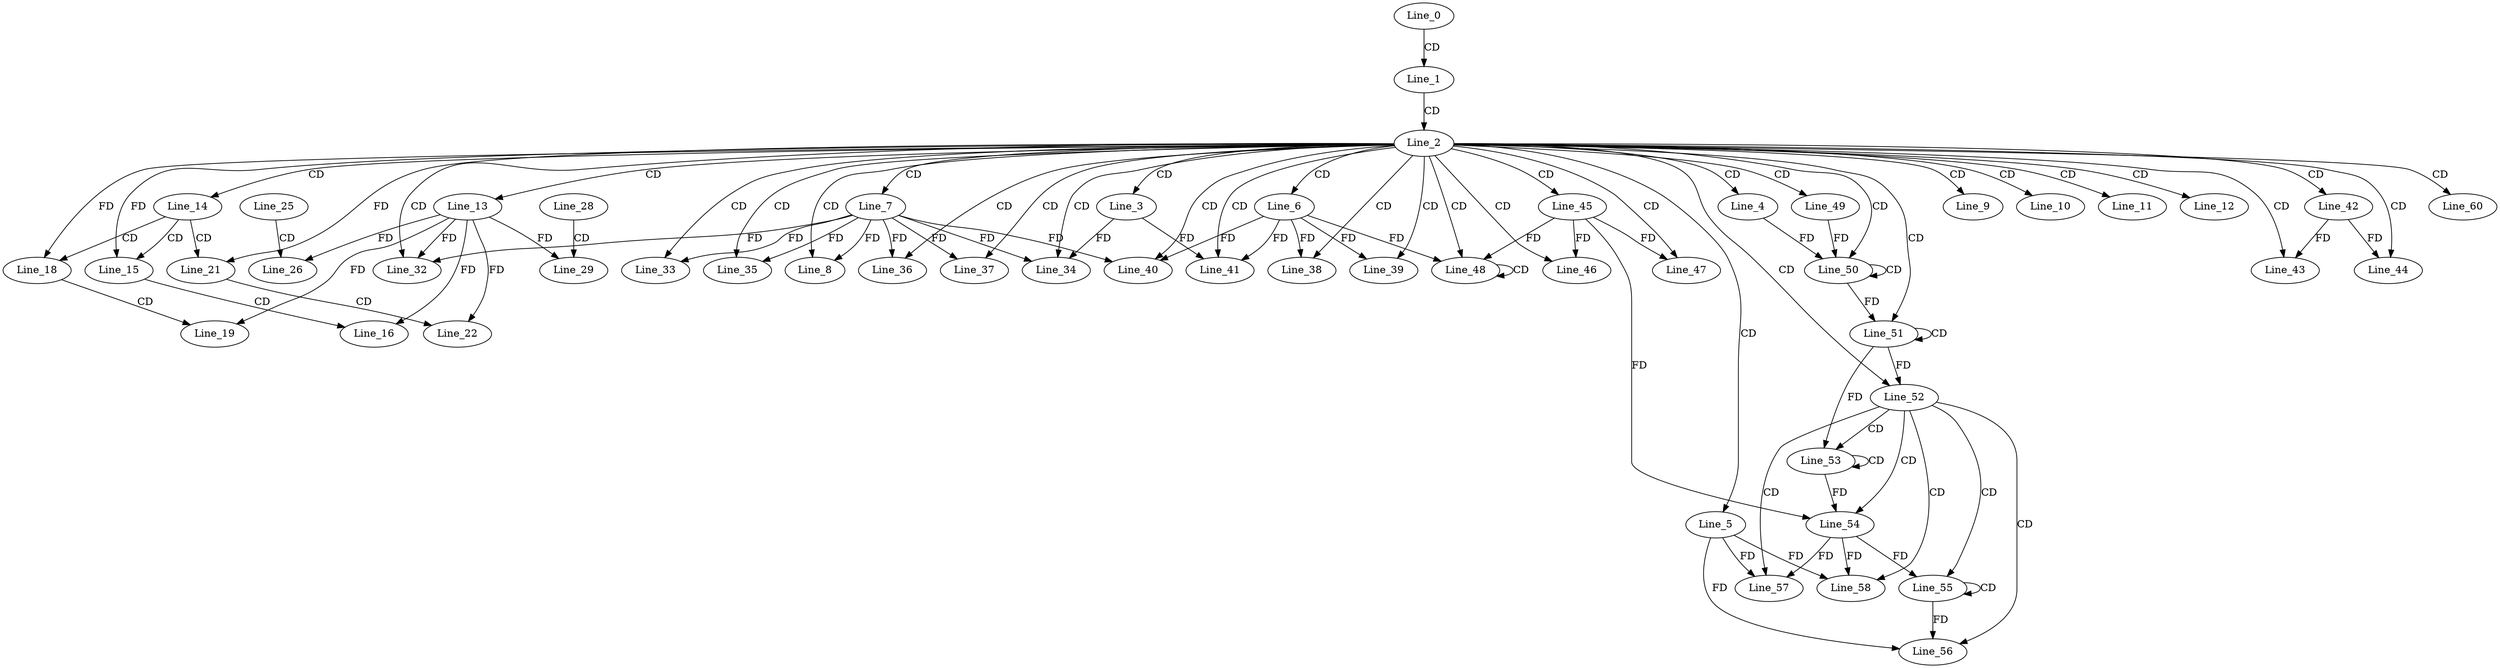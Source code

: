 digraph G {
  Line_0;
  Line_1;
  Line_2;
  Line_3;
  Line_4;
  Line_5;
  Line_6;
  Line_7;
  Line_8;
  Line_9;
  Line_10;
  Line_11;
  Line_12;
  Line_13;
  Line_14;
  Line_15;
  Line_16;
  Line_18;
  Line_19;
  Line_21;
  Line_22;
  Line_25;
  Line_26;
  Line_28;
  Line_29;
  Line_32;
  Line_33;
  Line_34;
  Line_35;
  Line_36;
  Line_37;
  Line_38;
  Line_39;
  Line_40;
  Line_41;
  Line_42;
  Line_43;
  Line_44;
  Line_45;
  Line_46;
  Line_47;
  Line_48;
  Line_48;
  Line_48;
  Line_49;
  Line_50;
  Line_50;
  Line_51;
  Line_51;
  Line_52;
  Line_53;
  Line_53;
  Line_53;
  Line_54;
  Line_54;
  Line_55;
  Line_55;
  Line_56;
  Line_57;
  Line_57;
  Line_58;
  Line_58;
  Line_60;
  Line_0 -> Line_1 [ label="CD" ];
  Line_1 -> Line_2 [ label="CD" ];
  Line_2 -> Line_3 [ label="CD" ];
  Line_2 -> Line_4 [ label="CD" ];
  Line_2 -> Line_5 [ label="CD" ];
  Line_2 -> Line_6 [ label="CD" ];
  Line_2 -> Line_7 [ label="CD" ];
  Line_2 -> Line_8 [ label="CD" ];
  Line_7 -> Line_8 [ label="FD" ];
  Line_2 -> Line_9 [ label="CD" ];
  Line_2 -> Line_10 [ label="CD" ];
  Line_2 -> Line_11 [ label="CD" ];
  Line_2 -> Line_12 [ label="CD" ];
  Line_2 -> Line_13 [ label="CD" ];
  Line_2 -> Line_14 [ label="CD" ];
  Line_14 -> Line_15 [ label="CD" ];
  Line_2 -> Line_15 [ label="FD" ];
  Line_15 -> Line_16 [ label="CD" ];
  Line_13 -> Line_16 [ label="FD" ];
  Line_14 -> Line_18 [ label="CD" ];
  Line_2 -> Line_18 [ label="FD" ];
  Line_18 -> Line_19 [ label="CD" ];
  Line_13 -> Line_19 [ label="FD" ];
  Line_14 -> Line_21 [ label="CD" ];
  Line_2 -> Line_21 [ label="FD" ];
  Line_21 -> Line_22 [ label="CD" ];
  Line_13 -> Line_22 [ label="FD" ];
  Line_25 -> Line_26 [ label="CD" ];
  Line_13 -> Line_26 [ label="FD" ];
  Line_28 -> Line_29 [ label="CD" ];
  Line_13 -> Line_29 [ label="FD" ];
  Line_2 -> Line_32 [ label="CD" ];
  Line_7 -> Line_32 [ label="FD" ];
  Line_13 -> Line_32 [ label="FD" ];
  Line_2 -> Line_33 [ label="CD" ];
  Line_7 -> Line_33 [ label="FD" ];
  Line_2 -> Line_34 [ label="CD" ];
  Line_7 -> Line_34 [ label="FD" ];
  Line_3 -> Line_34 [ label="FD" ];
  Line_2 -> Line_35 [ label="CD" ];
  Line_7 -> Line_35 [ label="FD" ];
  Line_2 -> Line_36 [ label="CD" ];
  Line_7 -> Line_36 [ label="FD" ];
  Line_2 -> Line_37 [ label="CD" ];
  Line_7 -> Line_37 [ label="FD" ];
  Line_2 -> Line_38 [ label="CD" ];
  Line_6 -> Line_38 [ label="FD" ];
  Line_2 -> Line_39 [ label="CD" ];
  Line_6 -> Line_39 [ label="FD" ];
  Line_2 -> Line_40 [ label="CD" ];
  Line_6 -> Line_40 [ label="FD" ];
  Line_7 -> Line_40 [ label="FD" ];
  Line_2 -> Line_41 [ label="CD" ];
  Line_6 -> Line_41 [ label="FD" ];
  Line_3 -> Line_41 [ label="FD" ];
  Line_2 -> Line_42 [ label="CD" ];
  Line_2 -> Line_43 [ label="CD" ];
  Line_42 -> Line_43 [ label="FD" ];
  Line_2 -> Line_44 [ label="CD" ];
  Line_42 -> Line_44 [ label="FD" ];
  Line_2 -> Line_45 [ label="CD" ];
  Line_2 -> Line_46 [ label="CD" ];
  Line_45 -> Line_46 [ label="FD" ];
  Line_2 -> Line_47 [ label="CD" ];
  Line_45 -> Line_47 [ label="FD" ];
  Line_2 -> Line_48 [ label="CD" ];
  Line_48 -> Line_48 [ label="CD" ];
  Line_45 -> Line_48 [ label="FD" ];
  Line_6 -> Line_48 [ label="FD" ];
  Line_2 -> Line_49 [ label="CD" ];
  Line_2 -> Line_50 [ label="CD" ];
  Line_50 -> Line_50 [ label="CD" ];
  Line_4 -> Line_50 [ label="FD" ];
  Line_49 -> Line_50 [ label="FD" ];
  Line_2 -> Line_51 [ label="CD" ];
  Line_51 -> Line_51 [ label="CD" ];
  Line_50 -> Line_51 [ label="FD" ];
  Line_2 -> Line_52 [ label="CD" ];
  Line_51 -> Line_52 [ label="FD" ];
  Line_52 -> Line_53 [ label="CD" ];
  Line_53 -> Line_53 [ label="CD" ];
  Line_51 -> Line_53 [ label="FD" ];
  Line_52 -> Line_54 [ label="CD" ];
  Line_45 -> Line_54 [ label="FD" ];
  Line_53 -> Line_54 [ label="FD" ];
  Line_52 -> Line_55 [ label="CD" ];
  Line_55 -> Line_55 [ label="CD" ];
  Line_54 -> Line_55 [ label="FD" ];
  Line_52 -> Line_56 [ label="CD" ];
  Line_5 -> Line_56 [ label="FD" ];
  Line_55 -> Line_56 [ label="FD" ];
  Line_52 -> Line_57 [ label="CD" ];
  Line_5 -> Line_57 [ label="FD" ];
  Line_54 -> Line_57 [ label="FD" ];
  Line_52 -> Line_58 [ label="CD" ];
  Line_5 -> Line_58 [ label="FD" ];
  Line_54 -> Line_58 [ label="FD" ];
  Line_2 -> Line_60 [ label="CD" ];
}

